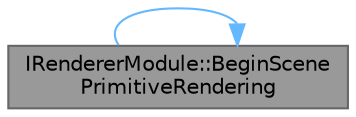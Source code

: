 digraph "IRendererModule::BeginScenePrimitiveRendering"
{
 // INTERACTIVE_SVG=YES
 // LATEX_PDF_SIZE
  bgcolor="transparent";
  edge [fontname=Helvetica,fontsize=10,labelfontname=Helvetica,labelfontsize=10];
  node [fontname=Helvetica,fontsize=10,shape=box,height=0.2,width=0.4];
  rankdir="LR";
  Node1 [id="Node000001",label="IRendererModule::BeginScene\lPrimitiveRendering",height=0.2,width=0.4,color="gray40", fillcolor="grey60", style="filled", fontcolor="black",tooltip="Prepare Scene primitive rendering and return context."];
  Node1 -> Node1 [id="edge1_Node000001_Node000001",color="steelblue1",style="solid",tooltip=" "];
}
